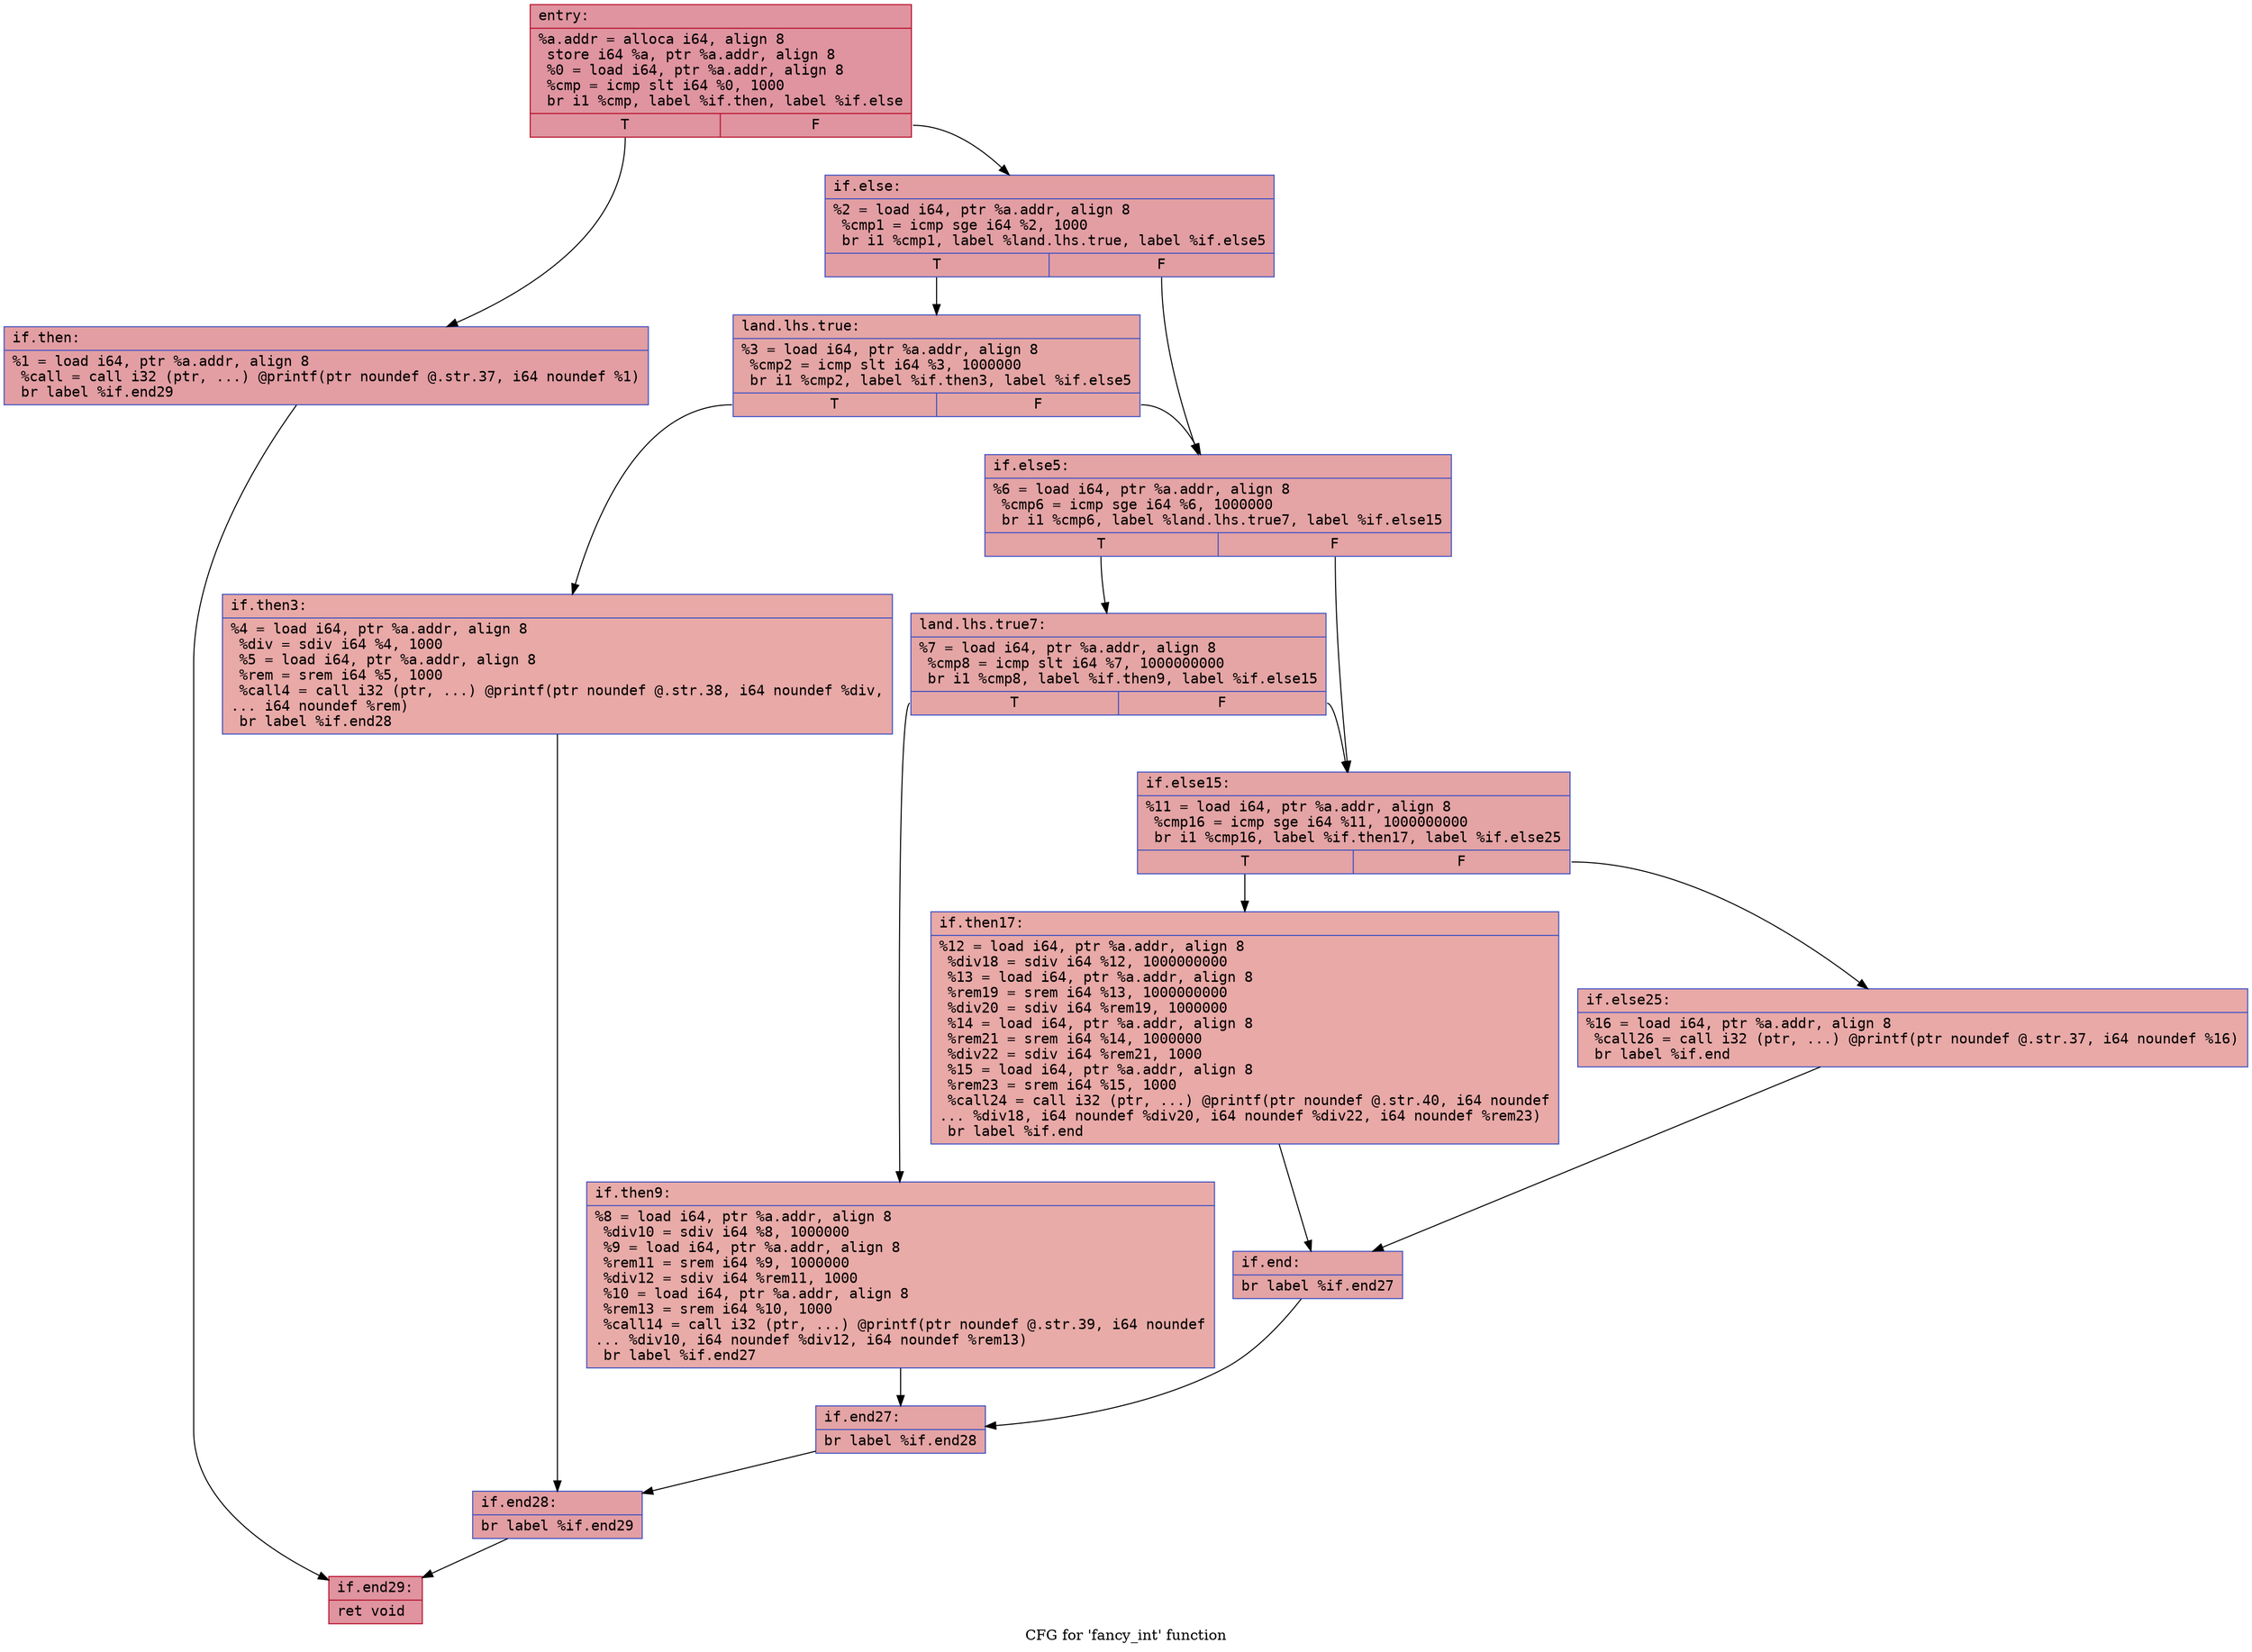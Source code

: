digraph "CFG for 'fancy_int' function" {
	label="CFG for 'fancy_int' function";

	Node0x55c2a7fb2bd0 [shape=record,color="#b70d28ff", style=filled, fillcolor="#b70d2870" fontname="Courier",label="{entry:\l|  %a.addr = alloca i64, align 8\l  store i64 %a, ptr %a.addr, align 8\l  %0 = load i64, ptr %a.addr, align 8\l  %cmp = icmp slt i64 %0, 1000\l  br i1 %cmp, label %if.then, label %if.else\l|{<s0>T|<s1>F}}"];
	Node0x55c2a7fb2bd0:s0 -> Node0x55c2a7fb2e20[tooltip="entry -> if.then\nProbability 50.00%" ];
	Node0x55c2a7fb2bd0:s1 -> Node0x55c2a7fb2e90[tooltip="entry -> if.else\nProbability 50.00%" ];
	Node0x55c2a7fb2e20 [shape=record,color="#3d50c3ff", style=filled, fillcolor="#be242e70" fontname="Courier",label="{if.then:\l|  %1 = load i64, ptr %a.addr, align 8\l  %call = call i32 (ptr, ...) @printf(ptr noundef @.str.37, i64 noundef %1)\l  br label %if.end29\l}"];
	Node0x55c2a7fb2e20 -> Node0x55c2a7fbda50[tooltip="if.then -> if.end29\nProbability 100.00%" ];
	Node0x55c2a7fb2e90 [shape=record,color="#3d50c3ff", style=filled, fillcolor="#be242e70" fontname="Courier",label="{if.else:\l|  %2 = load i64, ptr %a.addr, align 8\l  %cmp1 = icmp sge i64 %2, 1000\l  br i1 %cmp1, label %land.lhs.true, label %if.else5\l|{<s0>T|<s1>F}}"];
	Node0x55c2a7fb2e90:s0 -> Node0x55c2a7fbdc40[tooltip="if.else -> land.lhs.true\nProbability 50.00%" ];
	Node0x55c2a7fb2e90:s1 -> Node0x55c2a7fbdcc0[tooltip="if.else -> if.else5\nProbability 50.00%" ];
	Node0x55c2a7fbdc40 [shape=record,color="#3d50c3ff", style=filled, fillcolor="#c5333470" fontname="Courier",label="{land.lhs.true:\l|  %3 = load i64, ptr %a.addr, align 8\l  %cmp2 = icmp slt i64 %3, 1000000\l  br i1 %cmp2, label %if.then3, label %if.else5\l|{<s0>T|<s1>F}}"];
	Node0x55c2a7fbdc40:s0 -> Node0x55c2a7fbdf50[tooltip="land.lhs.true -> if.then3\nProbability 50.00%" ];
	Node0x55c2a7fbdc40:s1 -> Node0x55c2a7fbdcc0[tooltip="land.lhs.true -> if.else5\nProbability 50.00%" ];
	Node0x55c2a7fbdf50 [shape=record,color="#3d50c3ff", style=filled, fillcolor="#ca3b3770" fontname="Courier",label="{if.then3:\l|  %4 = load i64, ptr %a.addr, align 8\l  %div = sdiv i64 %4, 1000\l  %5 = load i64, ptr %a.addr, align 8\l  %rem = srem i64 %5, 1000\l  %call4 = call i32 (ptr, ...) @printf(ptr noundef @.str.38, i64 noundef %div,\l... i64 noundef %rem)\l  br label %if.end28\l}"];
	Node0x55c2a7fbdf50 -> Node0x55c2a7fbe4f0[tooltip="if.then3 -> if.end28\nProbability 100.00%" ];
	Node0x55c2a7fbdcc0 [shape=record,color="#3d50c3ff", style=filled, fillcolor="#c32e3170" fontname="Courier",label="{if.else5:\l|  %6 = load i64, ptr %a.addr, align 8\l  %cmp6 = icmp sge i64 %6, 1000000\l  br i1 %cmp6, label %land.lhs.true7, label %if.else15\l|{<s0>T|<s1>F}}"];
	Node0x55c2a7fbdcc0:s0 -> Node0x55c2a7fbe710[tooltip="if.else5 -> land.lhs.true7\nProbability 50.00%" ];
	Node0x55c2a7fbdcc0:s1 -> Node0x55c2a7fbe790[tooltip="if.else5 -> if.else15\nProbability 50.00%" ];
	Node0x55c2a7fbe710 [shape=record,color="#3d50c3ff", style=filled, fillcolor="#c5333470" fontname="Courier",label="{land.lhs.true7:\l|  %7 = load i64, ptr %a.addr, align 8\l  %cmp8 = icmp slt i64 %7, 1000000000\l  br i1 %cmp8, label %if.then9, label %if.else15\l|{<s0>T|<s1>F}}"];
	Node0x55c2a7fbe710:s0 -> Node0x55c2a7fbea20[tooltip="land.lhs.true7 -> if.then9\nProbability 50.00%" ];
	Node0x55c2a7fbe710:s1 -> Node0x55c2a7fbe790[tooltip="land.lhs.true7 -> if.else15\nProbability 50.00%" ];
	Node0x55c2a7fbea20 [shape=record,color="#3d50c3ff", style=filled, fillcolor="#cc403a70" fontname="Courier",label="{if.then9:\l|  %8 = load i64, ptr %a.addr, align 8\l  %div10 = sdiv i64 %8, 1000000\l  %9 = load i64, ptr %a.addr, align 8\l  %rem11 = srem i64 %9, 1000000\l  %div12 = sdiv i64 %rem11, 1000\l  %10 = load i64, ptr %a.addr, align 8\l  %rem13 = srem i64 %10, 1000\l  %call14 = call i32 (ptr, ...) @printf(ptr noundef @.str.39, i64 noundef\l... %div10, i64 noundef %div12, i64 noundef %rem13)\l  br label %if.end27\l}"];
	Node0x55c2a7fbea20 -> Node0x55c2a7fbf420[tooltip="if.then9 -> if.end27\nProbability 100.00%" ];
	Node0x55c2a7fbe790 [shape=record,color="#3d50c3ff", style=filled, fillcolor="#c32e3170" fontname="Courier",label="{if.else15:\l|  %11 = load i64, ptr %a.addr, align 8\l  %cmp16 = icmp sge i64 %11, 1000000000\l  br i1 %cmp16, label %if.then17, label %if.else25\l|{<s0>T|<s1>F}}"];
	Node0x55c2a7fbe790:s0 -> Node0x55c2a7fbf640[tooltip="if.else15 -> if.then17\nProbability 50.00%" ];
	Node0x55c2a7fbe790:s1 -> Node0x55c2a7fbf6c0[tooltip="if.else15 -> if.else25\nProbability 50.00%" ];
	Node0x55c2a7fbf640 [shape=record,color="#3d50c3ff", style=filled, fillcolor="#ca3b3770" fontname="Courier",label="{if.then17:\l|  %12 = load i64, ptr %a.addr, align 8\l  %div18 = sdiv i64 %12, 1000000000\l  %13 = load i64, ptr %a.addr, align 8\l  %rem19 = srem i64 %13, 1000000000\l  %div20 = sdiv i64 %rem19, 1000000\l  %14 = load i64, ptr %a.addr, align 8\l  %rem21 = srem i64 %14, 1000000\l  %div22 = sdiv i64 %rem21, 1000\l  %15 = load i64, ptr %a.addr, align 8\l  %rem23 = srem i64 %15, 1000\l  %call24 = call i32 (ptr, ...) @printf(ptr noundef @.str.40, i64 noundef\l... %div18, i64 noundef %div20, i64 noundef %div22, i64 noundef %rem23)\l  br label %if.end\l}"];
	Node0x55c2a7fbf640 -> Node0x55c2a7fbffa0[tooltip="if.then17 -> if.end\nProbability 100.00%" ];
	Node0x55c2a7fbf6c0 [shape=record,color="#3d50c3ff", style=filled, fillcolor="#ca3b3770" fontname="Courier",label="{if.else25:\l|  %16 = load i64, ptr %a.addr, align 8\l  %call26 = call i32 (ptr, ...) @printf(ptr noundef @.str.37, i64 noundef %16)\l  br label %if.end\l}"];
	Node0x55c2a7fbf6c0 -> Node0x55c2a7fbffa0[tooltip="if.else25 -> if.end\nProbability 100.00%" ];
	Node0x55c2a7fbffa0 [shape=record,color="#3d50c3ff", style=filled, fillcolor="#c32e3170" fontname="Courier",label="{if.end:\l|  br label %if.end27\l}"];
	Node0x55c2a7fbffa0 -> Node0x55c2a7fbf420[tooltip="if.end -> if.end27\nProbability 100.00%" ];
	Node0x55c2a7fbf420 [shape=record,color="#3d50c3ff", style=filled, fillcolor="#c32e3170" fontname="Courier",label="{if.end27:\l|  br label %if.end28\l}"];
	Node0x55c2a7fbf420 -> Node0x55c2a7fbe4f0[tooltip="if.end27 -> if.end28\nProbability 100.00%" ];
	Node0x55c2a7fbe4f0 [shape=record,color="#3d50c3ff", style=filled, fillcolor="#be242e70" fontname="Courier",label="{if.end28:\l|  br label %if.end29\l}"];
	Node0x55c2a7fbe4f0 -> Node0x55c2a7fbda50[tooltip="if.end28 -> if.end29\nProbability 100.00%" ];
	Node0x55c2a7fbda50 [shape=record,color="#b70d28ff", style=filled, fillcolor="#b70d2870" fontname="Courier",label="{if.end29:\l|  ret void\l}"];
}
